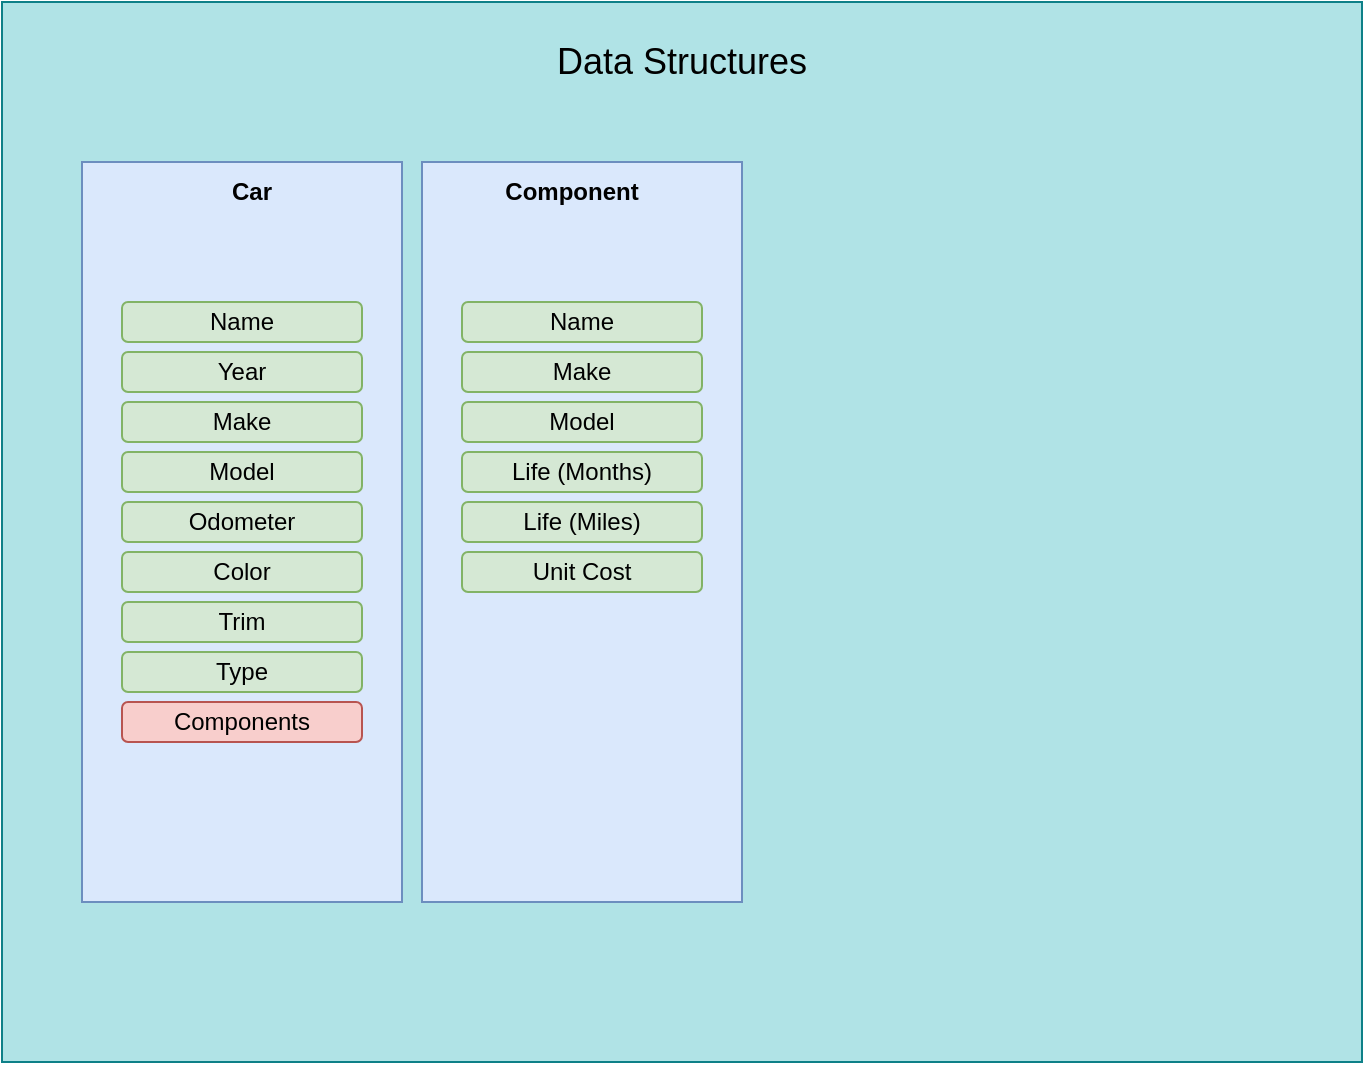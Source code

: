 <mxfile version="28.0.4">
  <diagram name="Page-1" id="tqIEAlN7oUdj66pCaFBi">
    <mxGraphModel dx="1426" dy="751" grid="1" gridSize="10" guides="1" tooltips="1" connect="1" arrows="1" fold="1" page="1" pageScale="1" pageWidth="850" pageHeight="1100" math="0" shadow="0">
      <root>
        <mxCell id="0" />
        <mxCell id="1" parent="0" />
        <mxCell id="2Zn5e_HnZ_KhdbShyQh5-20" value="" style="rounded=0;whiteSpace=wrap;html=1;fillColor=#b0e3e6;strokeColor=#0e8088;" vertex="1" parent="1">
          <mxGeometry x="40" y="40" width="680" height="530" as="geometry" />
        </mxCell>
        <mxCell id="2Zn5e_HnZ_KhdbShyQh5-3" value="" style="group;fillColor=#dae8fc;strokeColor=#6c8ebf;container=0;" vertex="1" connectable="0" parent="1">
          <mxGeometry x="80" y="120" width="160" height="370" as="geometry" />
        </mxCell>
        <mxCell id="2Zn5e_HnZ_KhdbShyQh5-2" value="&lt;b&gt;Car&lt;/b&gt;" style="text;html=1;align=center;verticalAlign=middle;whiteSpace=wrap;rounded=0;" vertex="1" parent="1">
          <mxGeometry x="80" y="120" width="170" height="30" as="geometry" />
        </mxCell>
        <mxCell id="2Zn5e_HnZ_KhdbShyQh5-4" value="Name" style="rounded=1;whiteSpace=wrap;html=1;fillColor=#d5e8d4;strokeColor=#82b366;" vertex="1" parent="1">
          <mxGeometry x="100" y="190" width="120" height="20" as="geometry" />
        </mxCell>
        <mxCell id="2Zn5e_HnZ_KhdbShyQh5-5" value="Year" style="rounded=1;whiteSpace=wrap;html=1;fillColor=#d5e8d4;strokeColor=#82b366;" vertex="1" parent="1">
          <mxGeometry x="100" y="215" width="120" height="20" as="geometry" />
        </mxCell>
        <mxCell id="2Zn5e_HnZ_KhdbShyQh5-6" value="Make" style="rounded=1;whiteSpace=wrap;html=1;fillColor=#d5e8d4;strokeColor=#82b366;" vertex="1" parent="1">
          <mxGeometry x="100" y="240" width="120" height="20" as="geometry" />
        </mxCell>
        <mxCell id="2Zn5e_HnZ_KhdbShyQh5-7" value="Model" style="rounded=1;whiteSpace=wrap;html=1;fillColor=#d5e8d4;strokeColor=#82b366;" vertex="1" parent="1">
          <mxGeometry x="100" y="265" width="120" height="20" as="geometry" />
        </mxCell>
        <mxCell id="2Zn5e_HnZ_KhdbShyQh5-8" value="Odometer" style="rounded=1;whiteSpace=wrap;html=1;fillColor=#d5e8d4;strokeColor=#82b366;" vertex="1" parent="1">
          <mxGeometry x="100" y="290" width="120" height="20" as="geometry" />
        </mxCell>
        <mxCell id="2Zn5e_HnZ_KhdbShyQh5-9" value="Components" style="rounded=1;whiteSpace=wrap;html=1;fillColor=#f8cecc;strokeColor=#b85450;" vertex="1" parent="1">
          <mxGeometry x="100" y="390" width="120" height="20" as="geometry" />
        </mxCell>
        <mxCell id="2Zn5e_HnZ_KhdbShyQh5-10" value="Color" style="rounded=1;whiteSpace=wrap;html=1;fillColor=#d5e8d4;strokeColor=#82b366;" vertex="1" parent="1">
          <mxGeometry x="100" y="315" width="120" height="20" as="geometry" />
        </mxCell>
        <mxCell id="2Zn5e_HnZ_KhdbShyQh5-11" value="Trim" style="rounded=1;whiteSpace=wrap;html=1;fillColor=#d5e8d4;strokeColor=#82b366;" vertex="1" parent="1">
          <mxGeometry x="100" y="340" width="120" height="20" as="geometry" />
        </mxCell>
        <mxCell id="2Zn5e_HnZ_KhdbShyQh5-12" value="" style="rounded=0;whiteSpace=wrap;html=1;fillColor=#dae8fc;strokeColor=#6c8ebf;" vertex="1" parent="1">
          <mxGeometry x="250" y="120" width="160" height="370" as="geometry" />
        </mxCell>
        <mxCell id="2Zn5e_HnZ_KhdbShyQh5-13" value="&lt;b&gt;Component&lt;/b&gt;" style="text;html=1;align=center;verticalAlign=middle;whiteSpace=wrap;rounded=0;" vertex="1" parent="1">
          <mxGeometry x="250" y="120" width="150" height="30" as="geometry" />
        </mxCell>
        <mxCell id="2Zn5e_HnZ_KhdbShyQh5-14" value="Name" style="rounded=1;whiteSpace=wrap;html=1;fillColor=#d5e8d4;strokeColor=#82b366;" vertex="1" parent="1">
          <mxGeometry x="270" y="190" width="120" height="20" as="geometry" />
        </mxCell>
        <mxCell id="2Zn5e_HnZ_KhdbShyQh5-15" value="Make" style="rounded=1;whiteSpace=wrap;html=1;fillColor=#d5e8d4;strokeColor=#82b366;" vertex="1" parent="1">
          <mxGeometry x="270" y="215" width="120" height="20" as="geometry" />
        </mxCell>
        <mxCell id="2Zn5e_HnZ_KhdbShyQh5-16" value="Model" style="rounded=1;whiteSpace=wrap;html=1;fillColor=#d5e8d4;strokeColor=#82b366;" vertex="1" parent="1">
          <mxGeometry x="270" y="240" width="120" height="20" as="geometry" />
        </mxCell>
        <mxCell id="2Zn5e_HnZ_KhdbShyQh5-17" value="Life (Months)" style="rounded=1;whiteSpace=wrap;html=1;fillColor=#d5e8d4;strokeColor=#82b366;" vertex="1" parent="1">
          <mxGeometry x="270" y="265" width="120" height="20" as="geometry" />
        </mxCell>
        <mxCell id="2Zn5e_HnZ_KhdbShyQh5-18" value="Life (Miles)" style="rounded=1;whiteSpace=wrap;html=1;fillColor=#d5e8d4;strokeColor=#82b366;" vertex="1" parent="1">
          <mxGeometry x="270" y="290" width="120" height="20" as="geometry" />
        </mxCell>
        <mxCell id="2Zn5e_HnZ_KhdbShyQh5-19" value="Unit Cost" style="rounded=1;whiteSpace=wrap;html=1;fillColor=#d5e8d4;strokeColor=#82b366;" vertex="1" parent="1">
          <mxGeometry x="270" y="315" width="120" height="20" as="geometry" />
        </mxCell>
        <mxCell id="2Zn5e_HnZ_KhdbShyQh5-21" value="Data Structures" style="text;html=1;align=center;verticalAlign=middle;whiteSpace=wrap;rounded=0;fontSize=18;" vertex="1" parent="1">
          <mxGeometry x="40" y="40" width="680" height="60" as="geometry" />
        </mxCell>
        <mxCell id="2Zn5e_HnZ_KhdbShyQh5-22" value="Type" style="rounded=1;whiteSpace=wrap;html=1;fillColor=#d5e8d4;strokeColor=#82b366;" vertex="1" parent="1">
          <mxGeometry x="100" y="365" width="120" height="20" as="geometry" />
        </mxCell>
      </root>
    </mxGraphModel>
  </diagram>
</mxfile>
